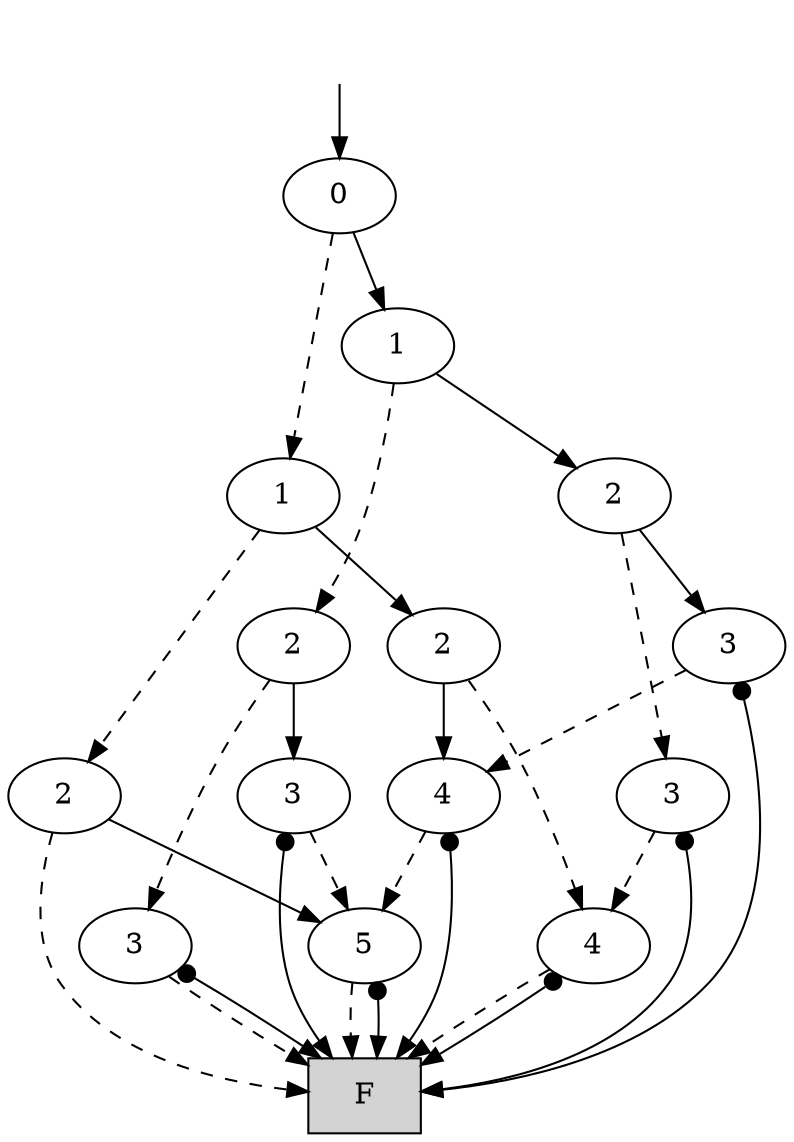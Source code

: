digraph "DD" {
graph [dpi = 300];
center = true;
edge [dir = forward];
root [style=invis];
root -> 20 [style=solid dir=both arrowtail=none];
20 [label="0"];
13 [label="1"];
10 [label="2"];
0 [shape=box, style=filled, label="F"];
7 [label="5"];
7 -> 0 [style=dashed];
7 -> 0 [style=solid dir=both arrowtail=dot];
10 -> 0 [style=dashed];
10 -> 7 [style=solid dir=both arrowtail=none];
12 [label="2"];
6 [label="4"];
6 -> 0 [style=dashed];
6 -> 0 [style=solid dir=both arrowtail=dot];
11 [label="4"];
11 -> 7 [style=dashed];
11 -> 0 [style=solid dir=both arrowtail=dot];
12 -> 6 [style=dashed];
12 -> 11 [style=solid dir=both arrowtail=none];
13 -> 10 [style=dashed];
13 -> 12 [style=solid dir=both arrowtail=none];
19 [label="1"];
15 [label="2"];
5 [label="3"];
5 -> 0 [style=dashed];
5 -> 0 [style=solid dir=both arrowtail=dot];
14 [label="3"];
14 -> 7 [style=dashed];
14 -> 0 [style=solid dir=both arrowtail=dot];
15 -> 5 [style=dashed];
15 -> 14 [style=solid dir=both arrowtail=none];
18 [label="2"];
16 [label="3"];
16 -> 6 [style=dashed];
16 -> 0 [style=solid dir=both arrowtail=dot];
17 [label="3"];
17 -> 11 [style=dashed];
17 -> 0 [style=solid dir=both arrowtail=dot];
18 -> 16 [style=dashed];
18 -> 17 [style=solid dir=both arrowtail=none];
19 -> 15 [style=dashed];
19 -> 18 [style=solid dir=both arrowtail=none];
20 -> 13 [style=dashed];
20 -> 19 [style=solid dir=both arrowtail=none];
}

